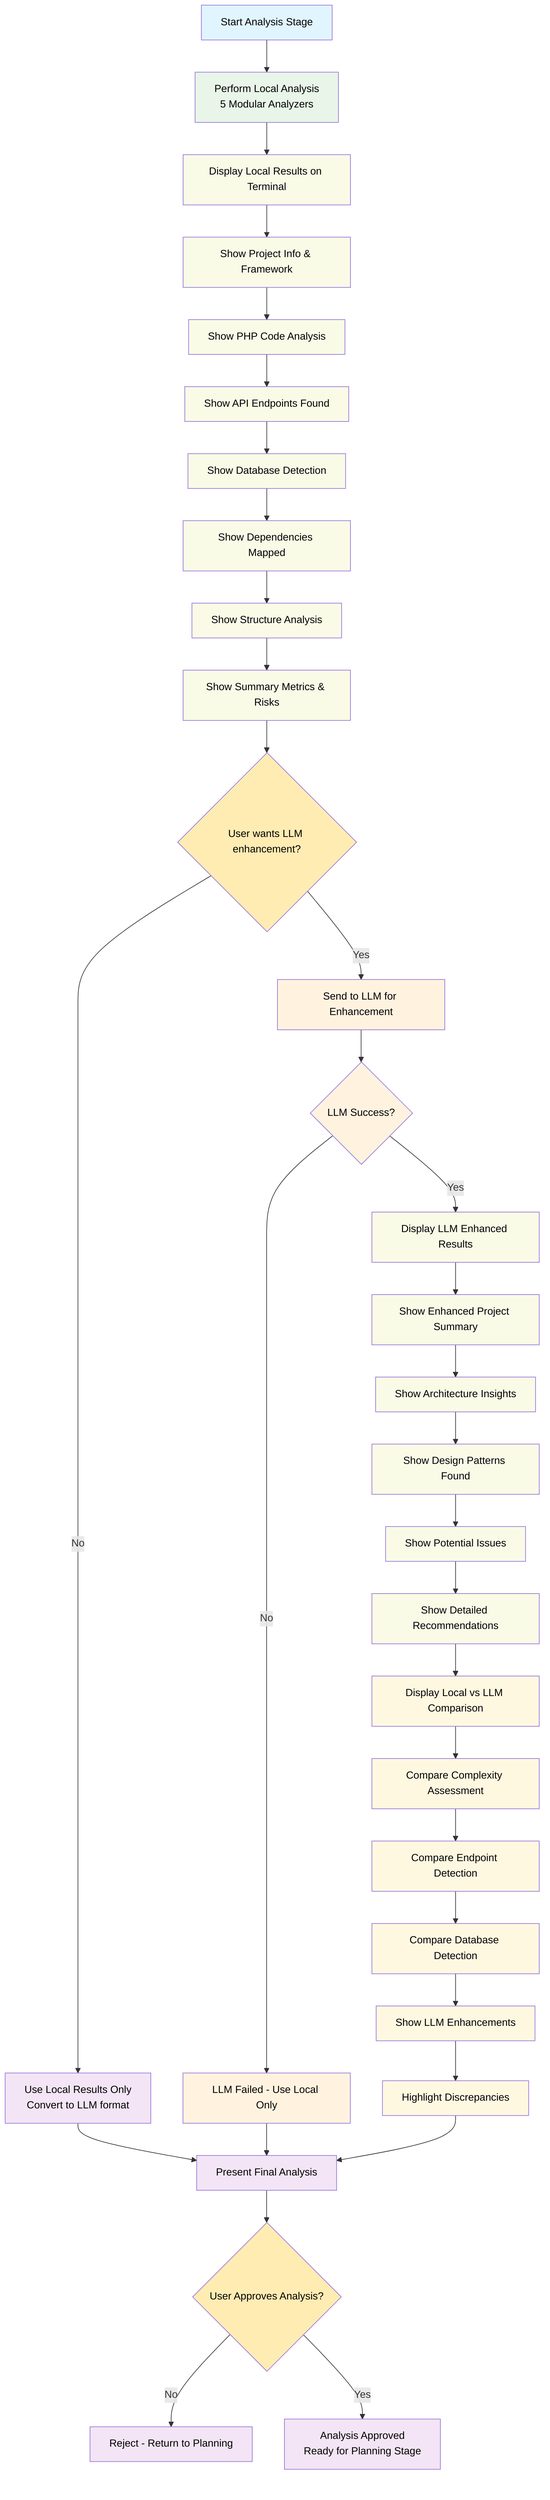 flowchart TD
    A["Start Analysis Stage"] --> B["Perform Local Analysis<br/>5 Modular Analyzers"]
    
    B --> C["Display Local Results on Terminal"]
    C --> C1["Show Project Info & Framework"]
    C1 --> C2["Show PHP Code Analysis"]
    C2 --> C3["Show API Endpoints Found"] 
    C3 --> C4["Show Database Detection"]
    C4 --> C5["Show Dependencies Mapped"]
    C5 --> C6["Show Structure Analysis"]
    C6 --> C7["Show Summary Metrics & Risks"]
    
    C7 --> D{User wants LLM enhancement?}
    D -->|No| E["Use Local Results Only<br/>Convert to LLM format"]
    D -->|Yes| F["Send to LLM for Enhancement"]
    
    F --> G{LLM Success?}
    G -->|No| H["LLM Failed - Use Local Only"]
    G -->|Yes| I["Display LLM Enhanced Results"]
    
    I --> I1["Show Enhanced Project Summary"]
    I1 --> I2["Show Architecture Insights"]
    I2 --> I3["Show Design Patterns Found"]
    I3 --> I4["Show Potential Issues"]
    I4 --> I5["Show Detailed Recommendations"]
    
    I5 --> J["Display Local vs LLM Comparison"]
    J --> J1["Compare Complexity Assessment"]
    J1 --> J2["Compare Endpoint Detection"]
    J2 --> J3["Compare Database Detection"]
    J3 --> J4["Show LLM Enhancements"]
    J4 --> J5["Highlight Discrepancies"]
    
    E --> K["Present Final Analysis"]
    H --> K
    J5 --> K
    
    K --> L{User Approves Analysis?}
    L -->|No| M["Reject - Return to Planning"]
    L -->|Yes| N["Analysis Approved<br/>Ready for Planning Stage"]
    
    %% Styling
    classDef start fill:#e1f5fe,color:#000
    classDef local fill:#e8f5e8,color:#000
    classDef display fill:#f9fbe7,color:#000
    classDef llm fill:#fff3e0,color:#000
    classDef comparison fill:#fff8e1,color:#000
    classDef decision fill:#ffecb3,color:#000
    classDef End fill:#f3e5f5,color:#000
    
    class A start
    class B local
    class C,C1,C2,C3,C4,C5,C6,C7,I,I1,I2,I3,I4,I5 display
    class F,G,H llm
    class J,J1,J2,J3,J4,J5 comparison
    class D,L decision
    class E,K,M,N End